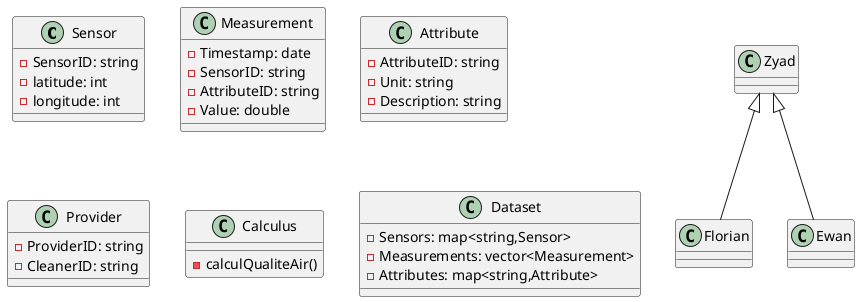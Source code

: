 @startuml
class Sensor {
  -SensorID: string
  -latitude: int
  -longitude: int
}

class Measurement {
  -Timestamp: date
  -SensorID: string
  -AttributeID: string
  -Value: double
}

class Attribute {
  -AttributeID: string
  -Unit: string
  -Description: string
}

class Provider {
  -ProviderID: string
  -CleanerID: string
}

class Calculus {
    -calculQualiteAir()
}

class Dataset {
  -Sensors: map<string,Sensor>
  -Measurements: vector<Measurement>
  -Attributes: map<string,Attribute>
}

Zyad <|-- Florian
Zyad <|-- Ewan
@enduml

